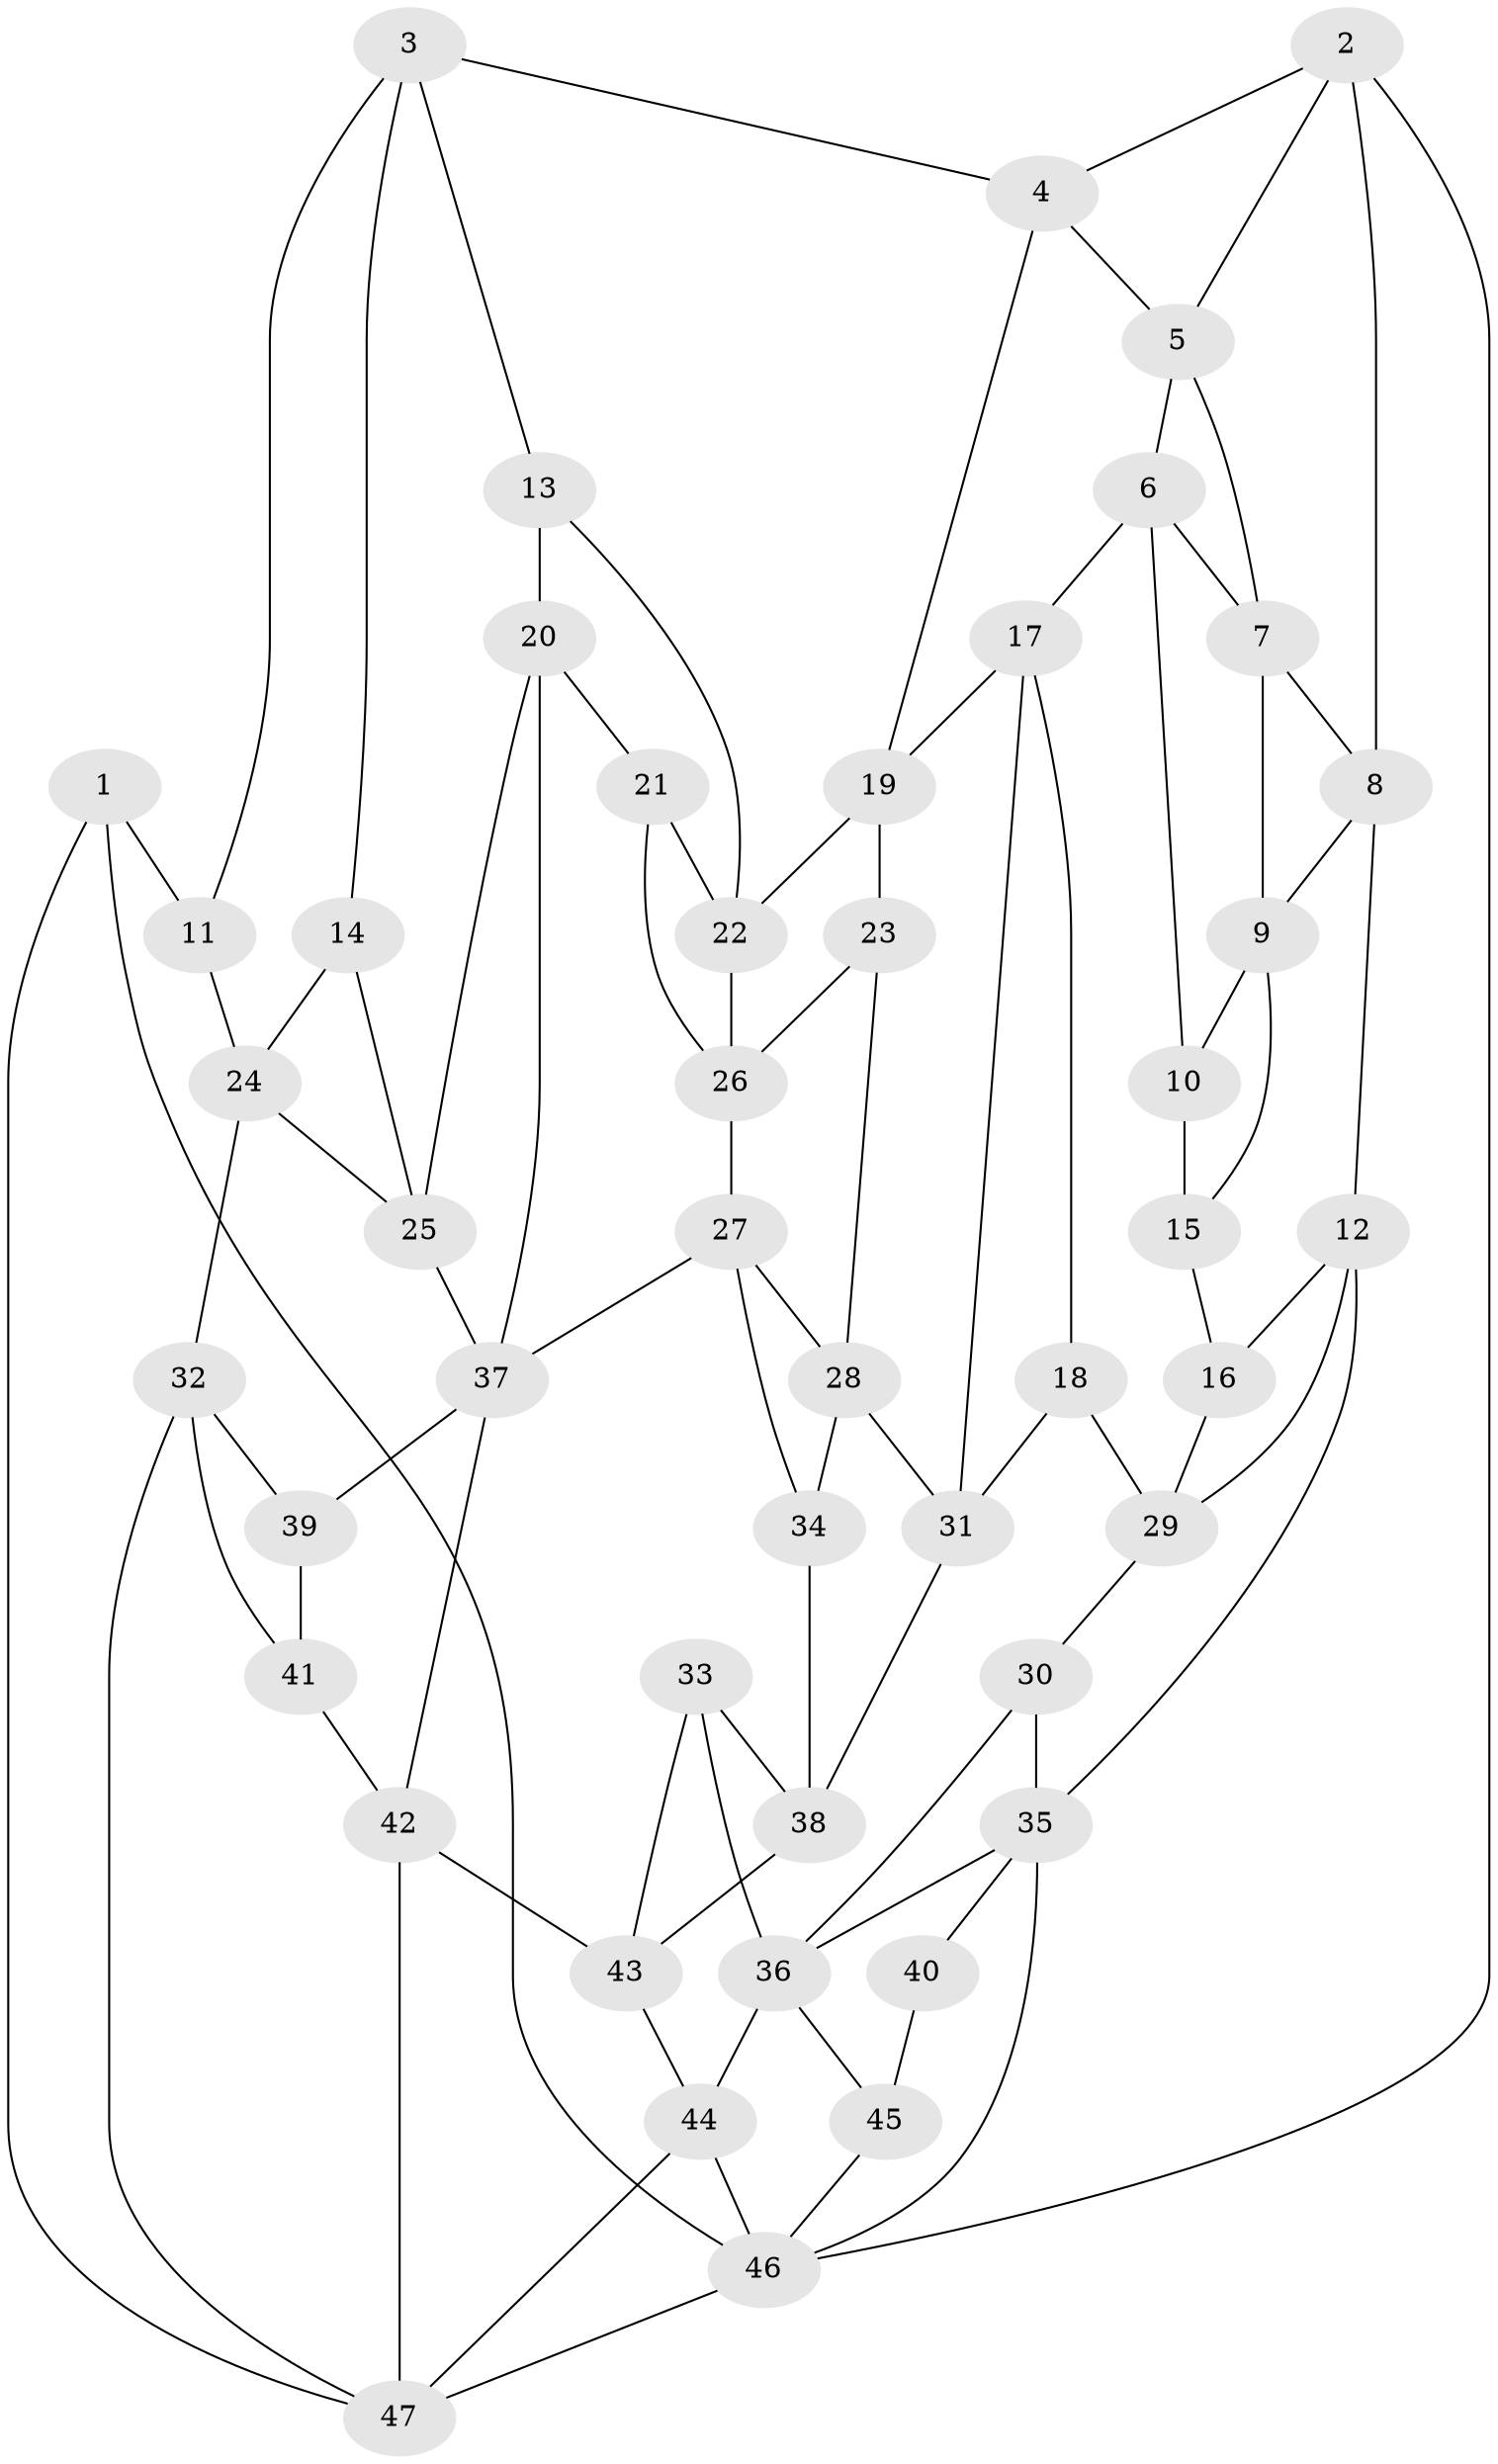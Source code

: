 // original degree distribution, {3: 0.02127659574468085, 6: 0.2127659574468085, 4: 0.23404255319148937, 5: 0.5319148936170213}
// Generated by graph-tools (version 1.1) at 2025/27/03/09/25 03:27:13]
// undirected, 47 vertices, 88 edges
graph export_dot {
graph [start="1"]
  node [color=gray90,style=filled];
  1;
  2;
  3;
  4;
  5;
  6;
  7;
  8;
  9;
  10;
  11;
  12;
  13;
  14;
  15;
  16;
  17;
  18;
  19;
  20;
  21;
  22;
  23;
  24;
  25;
  26;
  27;
  28;
  29;
  30;
  31;
  32;
  33;
  34;
  35;
  36;
  37;
  38;
  39;
  40;
  41;
  42;
  43;
  44;
  45;
  46;
  47;
  1 -- 11 [weight=2.0];
  1 -- 46 [weight=1.0];
  1 -- 47 [weight=1.0];
  2 -- 4 [weight=1.0];
  2 -- 5 [weight=1.0];
  2 -- 8 [weight=1.0];
  2 -- 46 [weight=1.0];
  3 -- 4 [weight=1.0];
  3 -- 11 [weight=1.0];
  3 -- 13 [weight=1.0];
  3 -- 14 [weight=1.0];
  4 -- 5 [weight=1.0];
  4 -- 19 [weight=1.0];
  5 -- 6 [weight=1.0];
  5 -- 7 [weight=1.0];
  6 -- 7 [weight=1.0];
  6 -- 10 [weight=1.0];
  6 -- 17 [weight=1.0];
  7 -- 8 [weight=1.0];
  7 -- 9 [weight=1.0];
  8 -- 9 [weight=1.0];
  8 -- 12 [weight=1.0];
  9 -- 10 [weight=1.0];
  9 -- 15 [weight=1.0];
  10 -- 15 [weight=2.0];
  11 -- 24 [weight=1.0];
  12 -- 16 [weight=1.0];
  12 -- 29 [weight=1.0];
  12 -- 35 [weight=1.0];
  13 -- 20 [weight=1.0];
  13 -- 22 [weight=1.0];
  14 -- 24 [weight=1.0];
  14 -- 25 [weight=1.0];
  15 -- 16 [weight=1.0];
  16 -- 29 [weight=1.0];
  17 -- 18 [weight=1.0];
  17 -- 19 [weight=1.0];
  17 -- 31 [weight=1.0];
  18 -- 29 [weight=1.0];
  18 -- 31 [weight=1.0];
  19 -- 22 [weight=1.0];
  19 -- 23 [weight=1.0];
  20 -- 21 [weight=1.0];
  20 -- 25 [weight=1.0];
  20 -- 37 [weight=1.0];
  21 -- 22 [weight=1.0];
  21 -- 26 [weight=1.0];
  22 -- 26 [weight=1.0];
  23 -- 26 [weight=1.0];
  23 -- 28 [weight=1.0];
  24 -- 25 [weight=1.0];
  24 -- 32 [weight=1.0];
  25 -- 37 [weight=1.0];
  26 -- 27 [weight=1.0];
  27 -- 28 [weight=1.0];
  27 -- 34 [weight=1.0];
  27 -- 37 [weight=1.0];
  28 -- 31 [weight=1.0];
  28 -- 34 [weight=1.0];
  29 -- 30 [weight=1.0];
  30 -- 35 [weight=1.0];
  30 -- 36 [weight=1.0];
  31 -- 38 [weight=1.0];
  32 -- 39 [weight=1.0];
  32 -- 41 [weight=1.0];
  32 -- 47 [weight=1.0];
  33 -- 36 [weight=2.0];
  33 -- 38 [weight=1.0];
  33 -- 43 [weight=1.0];
  34 -- 38 [weight=2.0];
  35 -- 36 [weight=1.0];
  35 -- 40 [weight=2.0];
  35 -- 46 [weight=1.0];
  36 -- 44 [weight=1.0];
  36 -- 45 [weight=1.0];
  37 -- 39 [weight=1.0];
  37 -- 42 [weight=1.0];
  38 -- 43 [weight=1.0];
  39 -- 41 [weight=2.0];
  40 -- 45 [weight=2.0];
  41 -- 42 [weight=1.0];
  42 -- 43 [weight=1.0];
  42 -- 47 [weight=1.0];
  43 -- 44 [weight=1.0];
  44 -- 46 [weight=1.0];
  44 -- 47 [weight=1.0];
  45 -- 46 [weight=1.0];
  46 -- 47 [weight=1.0];
}
